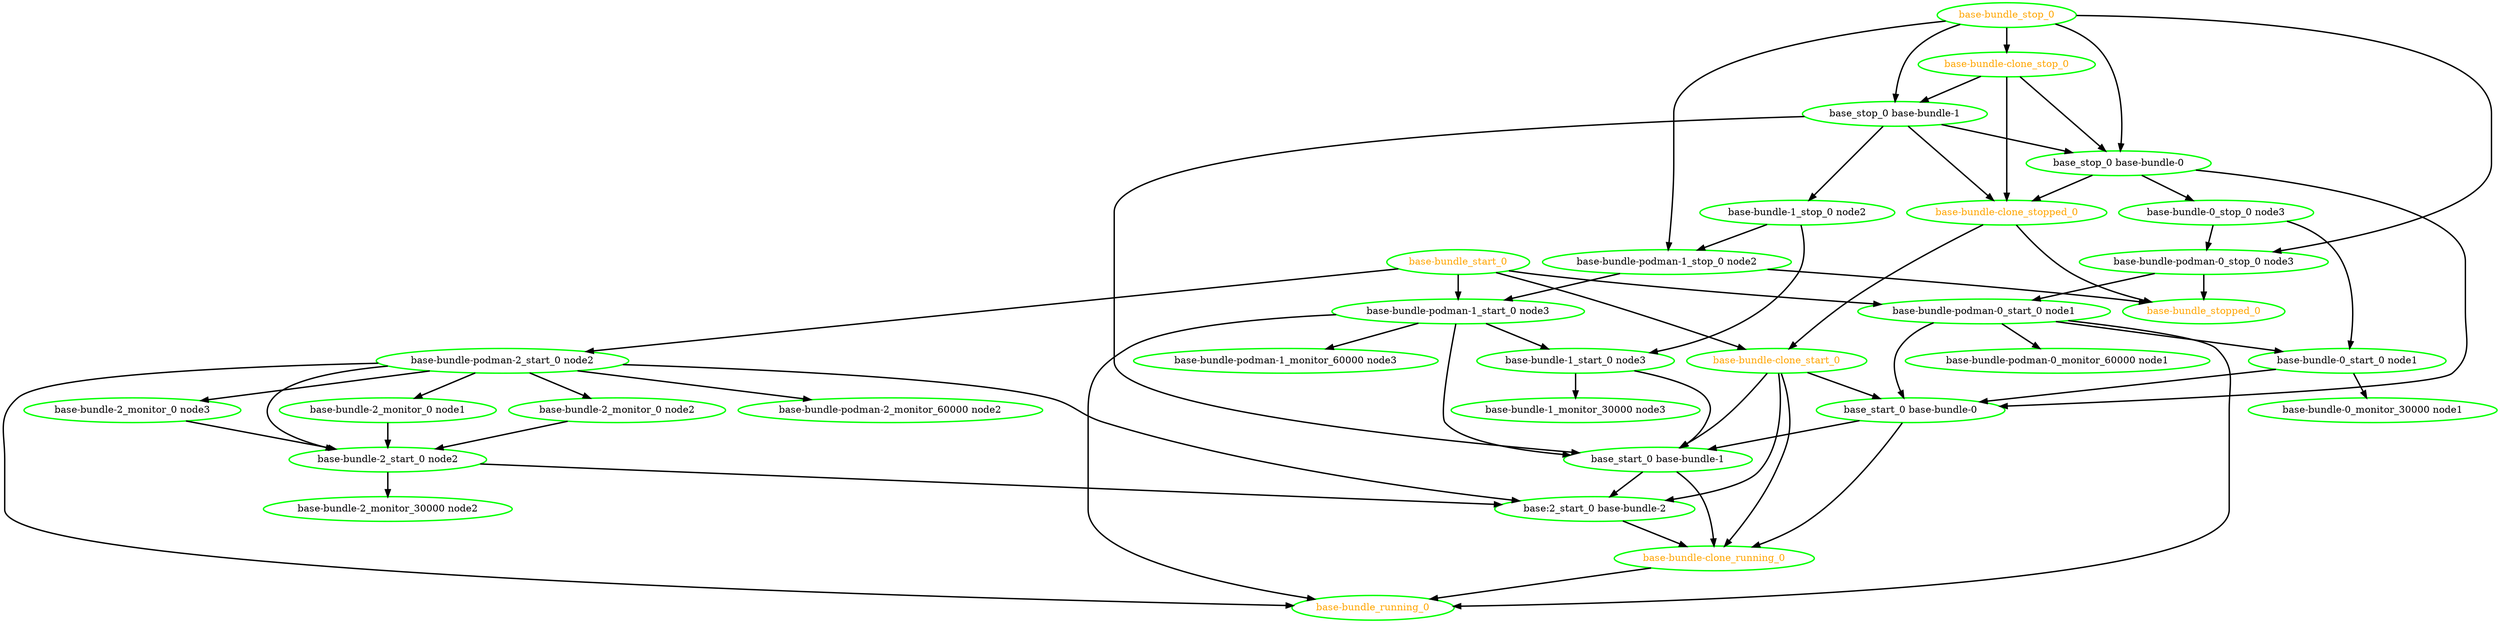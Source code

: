  digraph "g" {
"base-bundle-0_monitor_30000 node1" [ style=bold color="green" fontcolor="black"]
"base-bundle-0_start_0 node1" -> "base-bundle-0_monitor_30000 node1" [ style = bold]
"base-bundle-0_start_0 node1" -> "base_start_0 base-bundle-0" [ style = bold]
"base-bundle-0_start_0 node1" [ style=bold color="green" fontcolor="black"]
"base-bundle-0_stop_0 node3" -> "base-bundle-0_start_0 node1" [ style = bold]
"base-bundle-0_stop_0 node3" -> "base-bundle-podman-0_stop_0 node3" [ style = bold]
"base-bundle-0_stop_0 node3" [ style=bold color="green" fontcolor="black"]
"base-bundle-1_monitor_30000 node3" [ style=bold color="green" fontcolor="black"]
"base-bundle-1_start_0 node3" -> "base-bundle-1_monitor_30000 node3" [ style = bold]
"base-bundle-1_start_0 node3" -> "base_start_0 base-bundle-1" [ style = bold]
"base-bundle-1_start_0 node3" [ style=bold color="green" fontcolor="black"]
"base-bundle-1_stop_0 node2" -> "base-bundle-1_start_0 node3" [ style = bold]
"base-bundle-1_stop_0 node2" -> "base-bundle-podman-1_stop_0 node2" [ style = bold]
"base-bundle-1_stop_0 node2" [ style=bold color="green" fontcolor="black"]
"base-bundle-2_monitor_0 node1" -> "base-bundle-2_start_0 node2" [ style = bold]
"base-bundle-2_monitor_0 node1" [ style=bold color="green" fontcolor="black"]
"base-bundle-2_monitor_0 node2" -> "base-bundle-2_start_0 node2" [ style = bold]
"base-bundle-2_monitor_0 node2" [ style=bold color="green" fontcolor="black"]
"base-bundle-2_monitor_0 node3" -> "base-bundle-2_start_0 node2" [ style = bold]
"base-bundle-2_monitor_0 node3" [ style=bold color="green" fontcolor="black"]
"base-bundle-2_monitor_30000 node2" [ style=bold color="green" fontcolor="black"]
"base-bundle-2_start_0 node2" -> "base-bundle-2_monitor_30000 node2" [ style = bold]
"base-bundle-2_start_0 node2" -> "base:2_start_0 base-bundle-2" [ style = bold]
"base-bundle-2_start_0 node2" [ style=bold color="green" fontcolor="black"]
"base-bundle-clone_running_0" -> "base-bundle_running_0" [ style = bold]
"base-bundle-clone_running_0" [ style=bold color="green" fontcolor="orange"]
"base-bundle-clone_start_0" -> "base-bundle-clone_running_0" [ style = bold]
"base-bundle-clone_start_0" -> "base:2_start_0 base-bundle-2" [ style = bold]
"base-bundle-clone_start_0" -> "base_start_0 base-bundle-0" [ style = bold]
"base-bundle-clone_start_0" -> "base_start_0 base-bundle-1" [ style = bold]
"base-bundle-clone_start_0" [ style=bold color="green" fontcolor="orange"]
"base-bundle-clone_stop_0" -> "base-bundle-clone_stopped_0" [ style = bold]
"base-bundle-clone_stop_0" -> "base_stop_0 base-bundle-0" [ style = bold]
"base-bundle-clone_stop_0" -> "base_stop_0 base-bundle-1" [ style = bold]
"base-bundle-clone_stop_0" [ style=bold color="green" fontcolor="orange"]
"base-bundle-clone_stopped_0" -> "base-bundle-clone_start_0" [ style = bold]
"base-bundle-clone_stopped_0" -> "base-bundle_stopped_0" [ style = bold]
"base-bundle-clone_stopped_0" [ style=bold color="green" fontcolor="orange"]
"base-bundle-podman-0_monitor_60000 node1" [ style=bold color="green" fontcolor="black"]
"base-bundle-podman-0_start_0 node1" -> "base-bundle-0_start_0 node1" [ style = bold]
"base-bundle-podman-0_start_0 node1" -> "base-bundle-podman-0_monitor_60000 node1" [ style = bold]
"base-bundle-podman-0_start_0 node1" -> "base-bundle_running_0" [ style = bold]
"base-bundle-podman-0_start_0 node1" -> "base_start_0 base-bundle-0" [ style = bold]
"base-bundle-podman-0_start_0 node1" [ style=bold color="green" fontcolor="black"]
"base-bundle-podman-0_stop_0 node3" -> "base-bundle-podman-0_start_0 node1" [ style = bold]
"base-bundle-podman-0_stop_0 node3" -> "base-bundle_stopped_0" [ style = bold]
"base-bundle-podman-0_stop_0 node3" [ style=bold color="green" fontcolor="black"]
"base-bundle-podman-1_monitor_60000 node3" [ style=bold color="green" fontcolor="black"]
"base-bundle-podman-1_start_0 node3" -> "base-bundle-1_start_0 node3" [ style = bold]
"base-bundle-podman-1_start_0 node3" -> "base-bundle-podman-1_monitor_60000 node3" [ style = bold]
"base-bundle-podman-1_start_0 node3" -> "base-bundle_running_0" [ style = bold]
"base-bundle-podman-1_start_0 node3" -> "base_start_0 base-bundle-1" [ style = bold]
"base-bundle-podman-1_start_0 node3" [ style=bold color="green" fontcolor="black"]
"base-bundle-podman-1_stop_0 node2" -> "base-bundle-podman-1_start_0 node3" [ style = bold]
"base-bundle-podman-1_stop_0 node2" -> "base-bundle_stopped_0" [ style = bold]
"base-bundle-podman-1_stop_0 node2" [ style=bold color="green" fontcolor="black"]
"base-bundle-podman-2_monitor_60000 node2" [ style=bold color="green" fontcolor="black"]
"base-bundle-podman-2_start_0 node2" -> "base-bundle-2_monitor_0 node1" [ style = bold]
"base-bundle-podman-2_start_0 node2" -> "base-bundle-2_monitor_0 node2" [ style = bold]
"base-bundle-podman-2_start_0 node2" -> "base-bundle-2_monitor_0 node3" [ style = bold]
"base-bundle-podman-2_start_0 node2" -> "base-bundle-2_start_0 node2" [ style = bold]
"base-bundle-podman-2_start_0 node2" -> "base-bundle-podman-2_monitor_60000 node2" [ style = bold]
"base-bundle-podman-2_start_0 node2" -> "base-bundle_running_0" [ style = bold]
"base-bundle-podman-2_start_0 node2" -> "base:2_start_0 base-bundle-2" [ style = bold]
"base-bundle-podman-2_start_0 node2" [ style=bold color="green" fontcolor="black"]
"base-bundle_running_0" [ style=bold color="green" fontcolor="orange"]
"base-bundle_start_0" -> "base-bundle-clone_start_0" [ style = bold]
"base-bundle_start_0" -> "base-bundle-podman-0_start_0 node1" [ style = bold]
"base-bundle_start_0" -> "base-bundle-podman-1_start_0 node3" [ style = bold]
"base-bundle_start_0" -> "base-bundle-podman-2_start_0 node2" [ style = bold]
"base-bundle_start_0" [ style=bold color="green" fontcolor="orange"]
"base-bundle_stop_0" -> "base-bundle-clone_stop_0" [ style = bold]
"base-bundle_stop_0" -> "base-bundle-podman-0_stop_0 node3" [ style = bold]
"base-bundle_stop_0" -> "base-bundle-podman-1_stop_0 node2" [ style = bold]
"base-bundle_stop_0" -> "base_stop_0 base-bundle-0" [ style = bold]
"base-bundle_stop_0" -> "base_stop_0 base-bundle-1" [ style = bold]
"base-bundle_stop_0" [ style=bold color="green" fontcolor="orange"]
"base-bundle_stopped_0" [ style=bold color="green" fontcolor="orange"]
"base:2_start_0 base-bundle-2" -> "base-bundle-clone_running_0" [ style = bold]
"base:2_start_0 base-bundle-2" [ style=bold color="green" fontcolor="black"]
"base_start_0 base-bundle-0" -> "base-bundle-clone_running_0" [ style = bold]
"base_start_0 base-bundle-0" -> "base_start_0 base-bundle-1" [ style = bold]
"base_start_0 base-bundle-0" [ style=bold color="green" fontcolor="black"]
"base_start_0 base-bundle-1" -> "base-bundle-clone_running_0" [ style = bold]
"base_start_0 base-bundle-1" -> "base:2_start_0 base-bundle-2" [ style = bold]
"base_start_0 base-bundle-1" [ style=bold color="green" fontcolor="black"]
"base_stop_0 base-bundle-0" -> "base-bundle-0_stop_0 node3" [ style = bold]
"base_stop_0 base-bundle-0" -> "base-bundle-clone_stopped_0" [ style = bold]
"base_stop_0 base-bundle-0" -> "base_start_0 base-bundle-0" [ style = bold]
"base_stop_0 base-bundle-0" [ style=bold color="green" fontcolor="black"]
"base_stop_0 base-bundle-1" -> "base-bundle-1_stop_0 node2" [ style = bold]
"base_stop_0 base-bundle-1" -> "base-bundle-clone_stopped_0" [ style = bold]
"base_stop_0 base-bundle-1" -> "base_start_0 base-bundle-1" [ style = bold]
"base_stop_0 base-bundle-1" -> "base_stop_0 base-bundle-0" [ style = bold]
"base_stop_0 base-bundle-1" [ style=bold color="green" fontcolor="black"]
}
